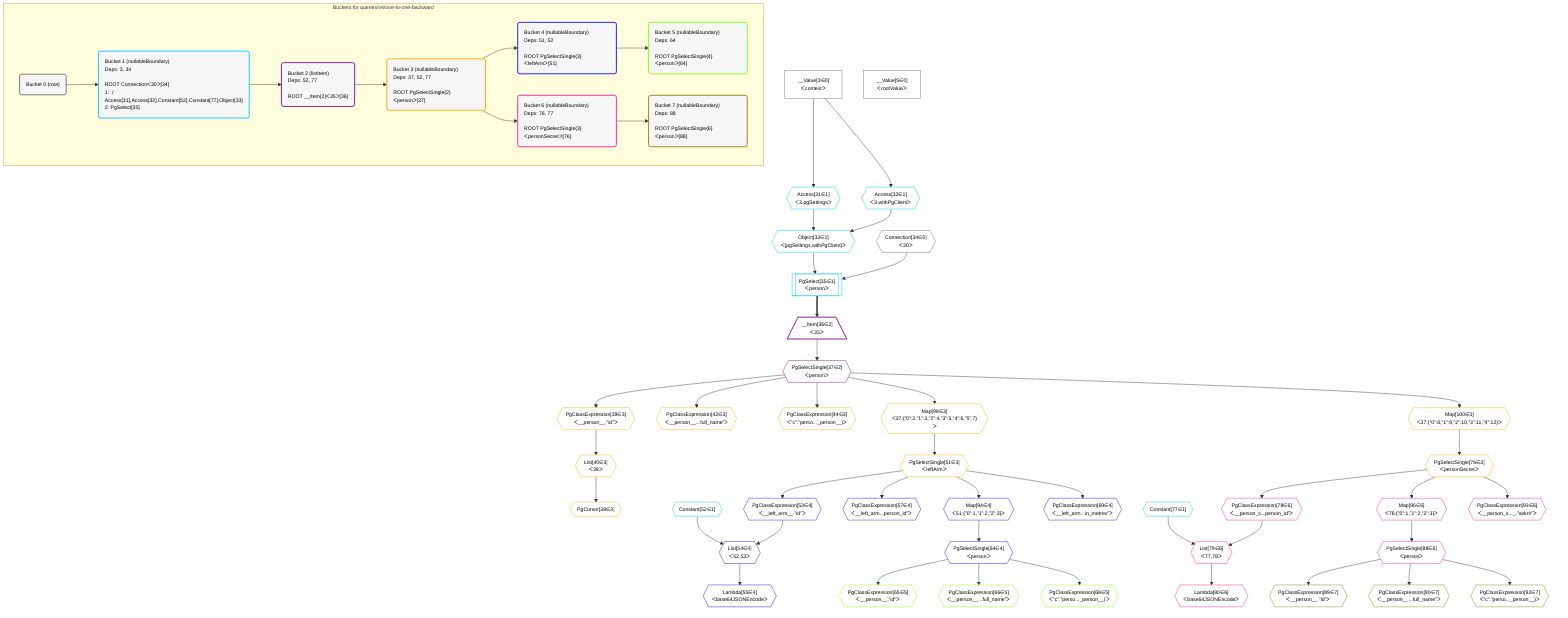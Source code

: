 %%{init: {'themeVariables': { 'fontSize': '12px'}}}%%
graph TD
    classDef path fill:#eee,stroke:#000,color:#000
    classDef plan fill:#fff,stroke-width:1px,color:#000
    classDef itemplan fill:#fff,stroke-width:2px,color:#000
    classDef unbatchedplan fill:#dff,stroke-width:1px,color:#000
    classDef sideeffectplan fill:#fcc,stroke-width:2px,color:#000
    classDef bucket fill:#f6f6f6,color:#000,stroke-width:2px,text-align:left


    %% define steps
    __Value3["__Value[3∈0]<br />ᐸcontextᐳ"]:::plan
    __Value5["__Value[5∈0]<br />ᐸrootValueᐳ"]:::plan
    Access31{{"Access[31∈1]<br />ᐸ3.pgSettingsᐳ"}}:::plan
    Access32{{"Access[32∈1]<br />ᐸ3.withPgClientᐳ"}}:::plan
    Object33{{"Object[33∈1]<br />ᐸ{pgSettings,withPgClient}ᐳ"}}:::plan
    Connection34{{"Connection[34∈0]<br />ᐸ30ᐳ"}}:::plan
    PgSelect35[["PgSelect[35∈1]<br />ᐸpersonᐳ"]]:::plan
    __Item36[/"__Item[36∈2]<br />ᐸ35ᐳ"\]:::itemplan
    PgSelectSingle37{{"PgSelectSingle[37∈2]<br />ᐸpersonᐳ"}}:::plan
    PgClassExpression39{{"PgClassExpression[39∈3]<br />ᐸ__person__.”id”ᐳ"}}:::plan
    List40{{"List[40∈3]<br />ᐸ39ᐳ"}}:::plan
    PgCursor38{{"PgCursor[38∈3]"}}:::plan
    PgClassExpression42{{"PgClassExpression[42∈3]<br />ᐸ__person__...full_name”ᐳ"}}:::plan
    PgClassExpression44{{"PgClassExpression[44∈3]<br />ᐸ”c”.”perso..._person__)ᐳ"}}:::plan
    Map98{{"Map[98∈3]<br />ᐸ37:{”0”:2,”1”:3,”2”:4,”3”:5,”4”:6,”5”:7}ᐳ"}}:::plan
    PgSelectSingle51{{"PgSelectSingle[51∈3]<br />ᐸleftArmᐳ"}}:::plan
    Constant52{{"Constant[52∈1]"}}:::plan
    PgClassExpression53{{"PgClassExpression[53∈4]<br />ᐸ__left_arm__.”id”ᐳ"}}:::plan
    List54{{"List[54∈4]<br />ᐸ52,53ᐳ"}}:::plan
    Lambda55{{"Lambda[55∈4]<br />ᐸbase64JSONEncodeᐳ"}}:::plan
    PgClassExpression57{{"PgClassExpression[57∈4]<br />ᐸ__left_arm...person_id”ᐳ"}}:::plan
    Map94{{"Map[94∈4]<br />ᐸ51:{”0”:1,”1”:2,”2”:3}ᐳ"}}:::plan
    PgSelectSingle64{{"PgSelectSingle[64∈4]<br />ᐸpersonᐳ"}}:::plan
    PgClassExpression65{{"PgClassExpression[65∈5]<br />ᐸ__person__.”id”ᐳ"}}:::plan
    PgClassExpression66{{"PgClassExpression[66∈5]<br />ᐸ__person__...full_name”ᐳ"}}:::plan
    PgClassExpression68{{"PgClassExpression[68∈5]<br />ᐸ”c”.”perso..._person__)ᐳ"}}:::plan
    PgClassExpression69{{"PgClassExpression[69∈4]<br />ᐸ__left_arm...in_metres”ᐳ"}}:::plan
    Map100{{"Map[100∈3]<br />ᐸ37:{”0”:8,”1”:9,”2”:10,”3”:11,”4”:12}ᐳ"}}:::plan
    PgSelectSingle76{{"PgSelectSingle[76∈3]<br />ᐸpersonSecretᐳ"}}:::plan
    Constant77{{"Constant[77∈1]"}}:::plan
    PgClassExpression78{{"PgClassExpression[78∈6]<br />ᐸ__person_s...person_id”ᐳ"}}:::plan
    List79{{"List[79∈6]<br />ᐸ77,78ᐳ"}}:::plan
    Lambda80{{"Lambda[80∈6]<br />ᐸbase64JSONEncodeᐳ"}}:::plan
    Map96{{"Map[96∈6]<br />ᐸ76:{”0”:1,”1”:2,”2”:3}ᐳ"}}:::plan
    PgSelectSingle88{{"PgSelectSingle[88∈6]<br />ᐸpersonᐳ"}}:::plan
    PgClassExpression89{{"PgClassExpression[89∈7]<br />ᐸ__person__.”id”ᐳ"}}:::plan
    PgClassExpression90{{"PgClassExpression[90∈7]<br />ᐸ__person__...full_name”ᐳ"}}:::plan
    PgClassExpression92{{"PgClassExpression[92∈7]<br />ᐸ”c”.”perso..._person__)ᐳ"}}:::plan
    PgClassExpression93{{"PgClassExpression[93∈6]<br />ᐸ__person_s..._.”sekrit”ᐳ"}}:::plan

    %% plan dependencies
    __Value3 --> Access31
    __Value3 --> Access32
    Access31 & Access32 --> Object33
    Object33 & Connection34 --> PgSelect35
    PgSelect35 ==> __Item36
    __Item36 --> PgSelectSingle37
    PgSelectSingle37 --> PgClassExpression39
    PgClassExpression39 --> List40
    List40 --> PgCursor38
    PgSelectSingle37 --> PgClassExpression42
    PgSelectSingle37 --> PgClassExpression44
    PgSelectSingle37 --> Map98
    Map98 --> PgSelectSingle51
    PgSelectSingle51 --> PgClassExpression53
    Constant52 & PgClassExpression53 --> List54
    List54 --> Lambda55
    PgSelectSingle51 --> PgClassExpression57
    PgSelectSingle51 --> Map94
    Map94 --> PgSelectSingle64
    PgSelectSingle64 --> PgClassExpression65
    PgSelectSingle64 --> PgClassExpression66
    PgSelectSingle64 --> PgClassExpression68
    PgSelectSingle51 --> PgClassExpression69
    PgSelectSingle37 --> Map100
    Map100 --> PgSelectSingle76
    PgSelectSingle76 --> PgClassExpression78
    Constant77 & PgClassExpression78 --> List79
    List79 --> Lambda80
    PgSelectSingle76 --> Map96
    Map96 --> PgSelectSingle88
    PgSelectSingle88 --> PgClassExpression89
    PgSelectSingle88 --> PgClassExpression90
    PgSelectSingle88 --> PgClassExpression92
    PgSelectSingle76 --> PgClassExpression93

    subgraph "Buckets for queries/v4/one-to-one-backward"
    Bucket0("Bucket 0 (root)"):::bucket
    classDef bucket0 stroke:#696969
    class Bucket0,__Value3,__Value5,Connection34 bucket0
    Bucket1("Bucket 1 (nullableBoundary)<br />Deps: 3, 34<br /><br />ROOT Connectionᐸ30ᐳ[34]<br />1:  / Access[31],Access[32],Constant[52],Constant[77],Object[33]<br />2: PgSelect[35]"):::bucket
    classDef bucket1 stroke:#00bfff
    class Bucket1,Access31,Access32,Object33,PgSelect35,Constant52,Constant77 bucket1
    Bucket2("Bucket 2 (listItem)<br />Deps: 52, 77<br /><br />ROOT __Item{2}ᐸ35ᐳ[36]"):::bucket
    classDef bucket2 stroke:#7f007f
    class Bucket2,__Item36,PgSelectSingle37 bucket2
    Bucket3("Bucket 3 (nullableBoundary)<br />Deps: 37, 52, 77<br /><br />ROOT PgSelectSingle{2}ᐸpersonᐳ[37]"):::bucket
    classDef bucket3 stroke:#ffa500
    class Bucket3,PgCursor38,PgClassExpression39,List40,PgClassExpression42,PgClassExpression44,PgSelectSingle51,PgSelectSingle76,Map98,Map100 bucket3
    Bucket4("Bucket 4 (nullableBoundary)<br />Deps: 51, 52<br /><br />ROOT PgSelectSingle{3}ᐸleftArmᐳ[51]"):::bucket
    classDef bucket4 stroke:#0000ff
    class Bucket4,PgClassExpression53,List54,Lambda55,PgClassExpression57,PgSelectSingle64,PgClassExpression69,Map94 bucket4
    Bucket5("Bucket 5 (nullableBoundary)<br />Deps: 64<br /><br />ROOT PgSelectSingle{4}ᐸpersonᐳ[64]"):::bucket
    classDef bucket5 stroke:#7fff00
    class Bucket5,PgClassExpression65,PgClassExpression66,PgClassExpression68 bucket5
    Bucket6("Bucket 6 (nullableBoundary)<br />Deps: 76, 77<br /><br />ROOT PgSelectSingle{3}ᐸpersonSecretᐳ[76]"):::bucket
    classDef bucket6 stroke:#ff1493
    class Bucket6,PgClassExpression78,List79,Lambda80,PgSelectSingle88,PgClassExpression93,Map96 bucket6
    Bucket7("Bucket 7 (nullableBoundary)<br />Deps: 88<br /><br />ROOT PgSelectSingle{6}ᐸpersonᐳ[88]"):::bucket
    classDef bucket7 stroke:#808000
    class Bucket7,PgClassExpression89,PgClassExpression90,PgClassExpression92 bucket7
    Bucket0 --> Bucket1
    Bucket1 --> Bucket2
    Bucket2 --> Bucket3
    Bucket3 --> Bucket4 & Bucket6
    Bucket4 --> Bucket5
    Bucket6 --> Bucket7
    end